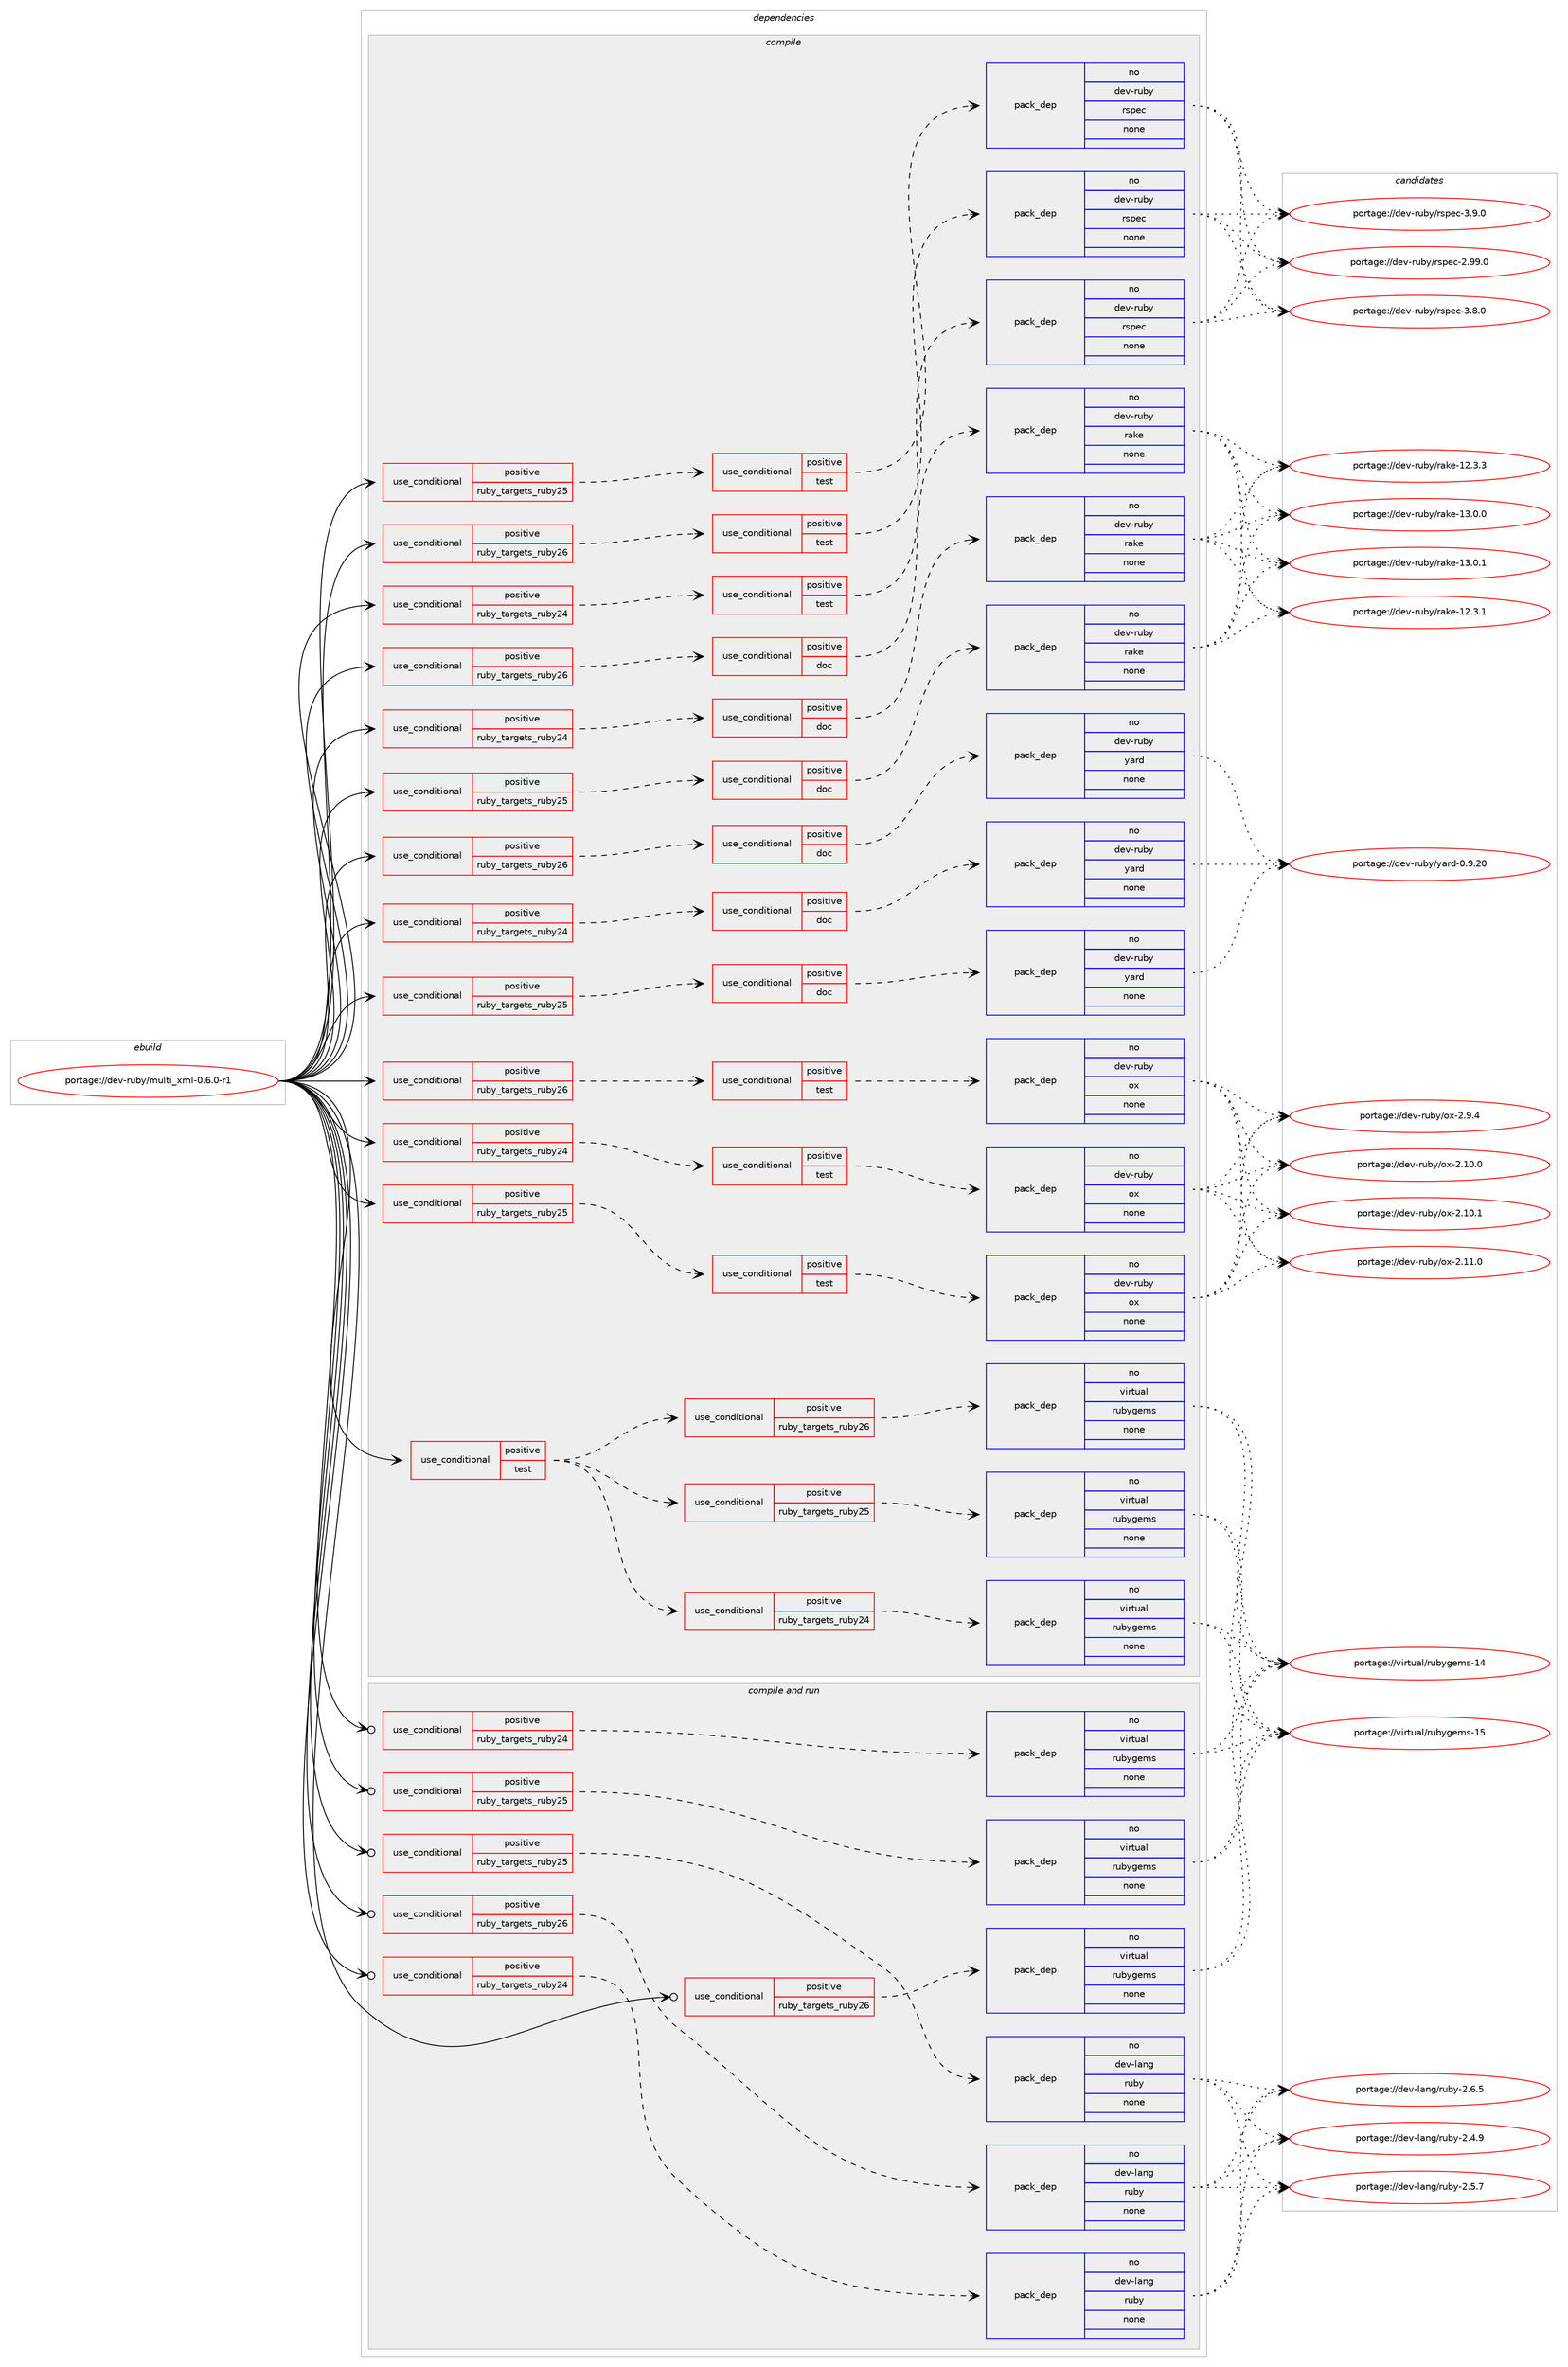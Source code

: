 digraph prolog {

# *************
# Graph options
# *************

newrank=true;
concentrate=true;
compound=true;
graph [rankdir=LR,fontname=Helvetica,fontsize=10,ranksep=1.5];#, ranksep=2.5, nodesep=0.2];
edge  [arrowhead=vee];
node  [fontname=Helvetica,fontsize=10];

# **********
# The ebuild
# **********

subgraph cluster_leftcol {
color=gray;
rank=same;
label=<<i>ebuild</i>>;
id [label="portage://dev-ruby/multi_xml-0.6.0-r1", color=red, width=4, href="../dev-ruby/multi_xml-0.6.0-r1.svg"];
}

# ****************
# The dependencies
# ****************

subgraph cluster_midcol {
color=gray;
label=<<i>dependencies</i>>;
subgraph cluster_compile {
fillcolor="#eeeeee";
style=filled;
label=<<i>compile</i>>;
subgraph cond56889 {
dependency230051 [label=<<TABLE BORDER="0" CELLBORDER="1" CELLSPACING="0" CELLPADDING="4"><TR><TD ROWSPAN="3" CELLPADDING="10">use_conditional</TD></TR><TR><TD>positive</TD></TR><TR><TD>ruby_targets_ruby24</TD></TR></TABLE>>, shape=none, color=red];
subgraph cond56890 {
dependency230052 [label=<<TABLE BORDER="0" CELLBORDER="1" CELLSPACING="0" CELLPADDING="4"><TR><TD ROWSPAN="3" CELLPADDING="10">use_conditional</TD></TR><TR><TD>positive</TD></TR><TR><TD>doc</TD></TR></TABLE>>, shape=none, color=red];
subgraph pack169650 {
dependency230053 [label=<<TABLE BORDER="0" CELLBORDER="1" CELLSPACING="0" CELLPADDING="4" WIDTH="220"><TR><TD ROWSPAN="6" CELLPADDING="30">pack_dep</TD></TR><TR><TD WIDTH="110">no</TD></TR><TR><TD>dev-ruby</TD></TR><TR><TD>rake</TD></TR><TR><TD>none</TD></TR><TR><TD></TD></TR></TABLE>>, shape=none, color=blue];
}
dependency230052:e -> dependency230053:w [weight=20,style="dashed",arrowhead="vee"];
}
dependency230051:e -> dependency230052:w [weight=20,style="dashed",arrowhead="vee"];
}
id:e -> dependency230051:w [weight=20,style="solid",arrowhead="vee"];
subgraph cond56891 {
dependency230054 [label=<<TABLE BORDER="0" CELLBORDER="1" CELLSPACING="0" CELLPADDING="4"><TR><TD ROWSPAN="3" CELLPADDING="10">use_conditional</TD></TR><TR><TD>positive</TD></TR><TR><TD>ruby_targets_ruby24</TD></TR></TABLE>>, shape=none, color=red];
subgraph cond56892 {
dependency230055 [label=<<TABLE BORDER="0" CELLBORDER="1" CELLSPACING="0" CELLPADDING="4"><TR><TD ROWSPAN="3" CELLPADDING="10">use_conditional</TD></TR><TR><TD>positive</TD></TR><TR><TD>doc</TD></TR></TABLE>>, shape=none, color=red];
subgraph pack169651 {
dependency230056 [label=<<TABLE BORDER="0" CELLBORDER="1" CELLSPACING="0" CELLPADDING="4" WIDTH="220"><TR><TD ROWSPAN="6" CELLPADDING="30">pack_dep</TD></TR><TR><TD WIDTH="110">no</TD></TR><TR><TD>dev-ruby</TD></TR><TR><TD>yard</TD></TR><TR><TD>none</TD></TR><TR><TD></TD></TR></TABLE>>, shape=none, color=blue];
}
dependency230055:e -> dependency230056:w [weight=20,style="dashed",arrowhead="vee"];
}
dependency230054:e -> dependency230055:w [weight=20,style="dashed",arrowhead="vee"];
}
id:e -> dependency230054:w [weight=20,style="solid",arrowhead="vee"];
subgraph cond56893 {
dependency230057 [label=<<TABLE BORDER="0" CELLBORDER="1" CELLSPACING="0" CELLPADDING="4"><TR><TD ROWSPAN="3" CELLPADDING="10">use_conditional</TD></TR><TR><TD>positive</TD></TR><TR><TD>ruby_targets_ruby24</TD></TR></TABLE>>, shape=none, color=red];
subgraph cond56894 {
dependency230058 [label=<<TABLE BORDER="0" CELLBORDER="1" CELLSPACING="0" CELLPADDING="4"><TR><TD ROWSPAN="3" CELLPADDING="10">use_conditional</TD></TR><TR><TD>positive</TD></TR><TR><TD>test</TD></TR></TABLE>>, shape=none, color=red];
subgraph pack169652 {
dependency230059 [label=<<TABLE BORDER="0" CELLBORDER="1" CELLSPACING="0" CELLPADDING="4" WIDTH="220"><TR><TD ROWSPAN="6" CELLPADDING="30">pack_dep</TD></TR><TR><TD WIDTH="110">no</TD></TR><TR><TD>dev-ruby</TD></TR><TR><TD>ox</TD></TR><TR><TD>none</TD></TR><TR><TD></TD></TR></TABLE>>, shape=none, color=blue];
}
dependency230058:e -> dependency230059:w [weight=20,style="dashed",arrowhead="vee"];
}
dependency230057:e -> dependency230058:w [weight=20,style="dashed",arrowhead="vee"];
}
id:e -> dependency230057:w [weight=20,style="solid",arrowhead="vee"];
subgraph cond56895 {
dependency230060 [label=<<TABLE BORDER="0" CELLBORDER="1" CELLSPACING="0" CELLPADDING="4"><TR><TD ROWSPAN="3" CELLPADDING="10">use_conditional</TD></TR><TR><TD>positive</TD></TR><TR><TD>ruby_targets_ruby24</TD></TR></TABLE>>, shape=none, color=red];
subgraph cond56896 {
dependency230061 [label=<<TABLE BORDER="0" CELLBORDER="1" CELLSPACING="0" CELLPADDING="4"><TR><TD ROWSPAN="3" CELLPADDING="10">use_conditional</TD></TR><TR><TD>positive</TD></TR><TR><TD>test</TD></TR></TABLE>>, shape=none, color=red];
subgraph pack169653 {
dependency230062 [label=<<TABLE BORDER="0" CELLBORDER="1" CELLSPACING="0" CELLPADDING="4" WIDTH="220"><TR><TD ROWSPAN="6" CELLPADDING="30">pack_dep</TD></TR><TR><TD WIDTH="110">no</TD></TR><TR><TD>dev-ruby</TD></TR><TR><TD>rspec</TD></TR><TR><TD>none</TD></TR><TR><TD></TD></TR></TABLE>>, shape=none, color=blue];
}
dependency230061:e -> dependency230062:w [weight=20,style="dashed",arrowhead="vee"];
}
dependency230060:e -> dependency230061:w [weight=20,style="dashed",arrowhead="vee"];
}
id:e -> dependency230060:w [weight=20,style="solid",arrowhead="vee"];
subgraph cond56897 {
dependency230063 [label=<<TABLE BORDER="0" CELLBORDER="1" CELLSPACING="0" CELLPADDING="4"><TR><TD ROWSPAN="3" CELLPADDING="10">use_conditional</TD></TR><TR><TD>positive</TD></TR><TR><TD>ruby_targets_ruby25</TD></TR></TABLE>>, shape=none, color=red];
subgraph cond56898 {
dependency230064 [label=<<TABLE BORDER="0" CELLBORDER="1" CELLSPACING="0" CELLPADDING="4"><TR><TD ROWSPAN="3" CELLPADDING="10">use_conditional</TD></TR><TR><TD>positive</TD></TR><TR><TD>doc</TD></TR></TABLE>>, shape=none, color=red];
subgraph pack169654 {
dependency230065 [label=<<TABLE BORDER="0" CELLBORDER="1" CELLSPACING="0" CELLPADDING="4" WIDTH="220"><TR><TD ROWSPAN="6" CELLPADDING="30">pack_dep</TD></TR><TR><TD WIDTH="110">no</TD></TR><TR><TD>dev-ruby</TD></TR><TR><TD>rake</TD></TR><TR><TD>none</TD></TR><TR><TD></TD></TR></TABLE>>, shape=none, color=blue];
}
dependency230064:e -> dependency230065:w [weight=20,style="dashed",arrowhead="vee"];
}
dependency230063:e -> dependency230064:w [weight=20,style="dashed",arrowhead="vee"];
}
id:e -> dependency230063:w [weight=20,style="solid",arrowhead="vee"];
subgraph cond56899 {
dependency230066 [label=<<TABLE BORDER="0" CELLBORDER="1" CELLSPACING="0" CELLPADDING="4"><TR><TD ROWSPAN="3" CELLPADDING="10">use_conditional</TD></TR><TR><TD>positive</TD></TR><TR><TD>ruby_targets_ruby25</TD></TR></TABLE>>, shape=none, color=red];
subgraph cond56900 {
dependency230067 [label=<<TABLE BORDER="0" CELLBORDER="1" CELLSPACING="0" CELLPADDING="4"><TR><TD ROWSPAN="3" CELLPADDING="10">use_conditional</TD></TR><TR><TD>positive</TD></TR><TR><TD>doc</TD></TR></TABLE>>, shape=none, color=red];
subgraph pack169655 {
dependency230068 [label=<<TABLE BORDER="0" CELLBORDER="1" CELLSPACING="0" CELLPADDING="4" WIDTH="220"><TR><TD ROWSPAN="6" CELLPADDING="30">pack_dep</TD></TR><TR><TD WIDTH="110">no</TD></TR><TR><TD>dev-ruby</TD></TR><TR><TD>yard</TD></TR><TR><TD>none</TD></TR><TR><TD></TD></TR></TABLE>>, shape=none, color=blue];
}
dependency230067:e -> dependency230068:w [weight=20,style="dashed",arrowhead="vee"];
}
dependency230066:e -> dependency230067:w [weight=20,style="dashed",arrowhead="vee"];
}
id:e -> dependency230066:w [weight=20,style="solid",arrowhead="vee"];
subgraph cond56901 {
dependency230069 [label=<<TABLE BORDER="0" CELLBORDER="1" CELLSPACING="0" CELLPADDING="4"><TR><TD ROWSPAN="3" CELLPADDING="10">use_conditional</TD></TR><TR><TD>positive</TD></TR><TR><TD>ruby_targets_ruby25</TD></TR></TABLE>>, shape=none, color=red];
subgraph cond56902 {
dependency230070 [label=<<TABLE BORDER="0" CELLBORDER="1" CELLSPACING="0" CELLPADDING="4"><TR><TD ROWSPAN="3" CELLPADDING="10">use_conditional</TD></TR><TR><TD>positive</TD></TR><TR><TD>test</TD></TR></TABLE>>, shape=none, color=red];
subgraph pack169656 {
dependency230071 [label=<<TABLE BORDER="0" CELLBORDER="1" CELLSPACING="0" CELLPADDING="4" WIDTH="220"><TR><TD ROWSPAN="6" CELLPADDING="30">pack_dep</TD></TR><TR><TD WIDTH="110">no</TD></TR><TR><TD>dev-ruby</TD></TR><TR><TD>ox</TD></TR><TR><TD>none</TD></TR><TR><TD></TD></TR></TABLE>>, shape=none, color=blue];
}
dependency230070:e -> dependency230071:w [weight=20,style="dashed",arrowhead="vee"];
}
dependency230069:e -> dependency230070:w [weight=20,style="dashed",arrowhead="vee"];
}
id:e -> dependency230069:w [weight=20,style="solid",arrowhead="vee"];
subgraph cond56903 {
dependency230072 [label=<<TABLE BORDER="0" CELLBORDER="1" CELLSPACING="0" CELLPADDING="4"><TR><TD ROWSPAN="3" CELLPADDING="10">use_conditional</TD></TR><TR><TD>positive</TD></TR><TR><TD>ruby_targets_ruby25</TD></TR></TABLE>>, shape=none, color=red];
subgraph cond56904 {
dependency230073 [label=<<TABLE BORDER="0" CELLBORDER="1" CELLSPACING="0" CELLPADDING="4"><TR><TD ROWSPAN="3" CELLPADDING="10">use_conditional</TD></TR><TR><TD>positive</TD></TR><TR><TD>test</TD></TR></TABLE>>, shape=none, color=red];
subgraph pack169657 {
dependency230074 [label=<<TABLE BORDER="0" CELLBORDER="1" CELLSPACING="0" CELLPADDING="4" WIDTH="220"><TR><TD ROWSPAN="6" CELLPADDING="30">pack_dep</TD></TR><TR><TD WIDTH="110">no</TD></TR><TR><TD>dev-ruby</TD></TR><TR><TD>rspec</TD></TR><TR><TD>none</TD></TR><TR><TD></TD></TR></TABLE>>, shape=none, color=blue];
}
dependency230073:e -> dependency230074:w [weight=20,style="dashed",arrowhead="vee"];
}
dependency230072:e -> dependency230073:w [weight=20,style="dashed",arrowhead="vee"];
}
id:e -> dependency230072:w [weight=20,style="solid",arrowhead="vee"];
subgraph cond56905 {
dependency230075 [label=<<TABLE BORDER="0" CELLBORDER="1" CELLSPACING="0" CELLPADDING="4"><TR><TD ROWSPAN="3" CELLPADDING="10">use_conditional</TD></TR><TR><TD>positive</TD></TR><TR><TD>ruby_targets_ruby26</TD></TR></TABLE>>, shape=none, color=red];
subgraph cond56906 {
dependency230076 [label=<<TABLE BORDER="0" CELLBORDER="1" CELLSPACING="0" CELLPADDING="4"><TR><TD ROWSPAN="3" CELLPADDING="10">use_conditional</TD></TR><TR><TD>positive</TD></TR><TR><TD>doc</TD></TR></TABLE>>, shape=none, color=red];
subgraph pack169658 {
dependency230077 [label=<<TABLE BORDER="0" CELLBORDER="1" CELLSPACING="0" CELLPADDING="4" WIDTH="220"><TR><TD ROWSPAN="6" CELLPADDING="30">pack_dep</TD></TR><TR><TD WIDTH="110">no</TD></TR><TR><TD>dev-ruby</TD></TR><TR><TD>rake</TD></TR><TR><TD>none</TD></TR><TR><TD></TD></TR></TABLE>>, shape=none, color=blue];
}
dependency230076:e -> dependency230077:w [weight=20,style="dashed",arrowhead="vee"];
}
dependency230075:e -> dependency230076:w [weight=20,style="dashed",arrowhead="vee"];
}
id:e -> dependency230075:w [weight=20,style="solid",arrowhead="vee"];
subgraph cond56907 {
dependency230078 [label=<<TABLE BORDER="0" CELLBORDER="1" CELLSPACING="0" CELLPADDING="4"><TR><TD ROWSPAN="3" CELLPADDING="10">use_conditional</TD></TR><TR><TD>positive</TD></TR><TR><TD>ruby_targets_ruby26</TD></TR></TABLE>>, shape=none, color=red];
subgraph cond56908 {
dependency230079 [label=<<TABLE BORDER="0" CELLBORDER="1" CELLSPACING="0" CELLPADDING="4"><TR><TD ROWSPAN="3" CELLPADDING="10">use_conditional</TD></TR><TR><TD>positive</TD></TR><TR><TD>doc</TD></TR></TABLE>>, shape=none, color=red];
subgraph pack169659 {
dependency230080 [label=<<TABLE BORDER="0" CELLBORDER="1" CELLSPACING="0" CELLPADDING="4" WIDTH="220"><TR><TD ROWSPAN="6" CELLPADDING="30">pack_dep</TD></TR><TR><TD WIDTH="110">no</TD></TR><TR><TD>dev-ruby</TD></TR><TR><TD>yard</TD></TR><TR><TD>none</TD></TR><TR><TD></TD></TR></TABLE>>, shape=none, color=blue];
}
dependency230079:e -> dependency230080:w [weight=20,style="dashed",arrowhead="vee"];
}
dependency230078:e -> dependency230079:w [weight=20,style="dashed",arrowhead="vee"];
}
id:e -> dependency230078:w [weight=20,style="solid",arrowhead="vee"];
subgraph cond56909 {
dependency230081 [label=<<TABLE BORDER="0" CELLBORDER="1" CELLSPACING="0" CELLPADDING="4"><TR><TD ROWSPAN="3" CELLPADDING="10">use_conditional</TD></TR><TR><TD>positive</TD></TR><TR><TD>ruby_targets_ruby26</TD></TR></TABLE>>, shape=none, color=red];
subgraph cond56910 {
dependency230082 [label=<<TABLE BORDER="0" CELLBORDER="1" CELLSPACING="0" CELLPADDING="4"><TR><TD ROWSPAN="3" CELLPADDING="10">use_conditional</TD></TR><TR><TD>positive</TD></TR><TR><TD>test</TD></TR></TABLE>>, shape=none, color=red];
subgraph pack169660 {
dependency230083 [label=<<TABLE BORDER="0" CELLBORDER="1" CELLSPACING="0" CELLPADDING="4" WIDTH="220"><TR><TD ROWSPAN="6" CELLPADDING="30">pack_dep</TD></TR><TR><TD WIDTH="110">no</TD></TR><TR><TD>dev-ruby</TD></TR><TR><TD>ox</TD></TR><TR><TD>none</TD></TR><TR><TD></TD></TR></TABLE>>, shape=none, color=blue];
}
dependency230082:e -> dependency230083:w [weight=20,style="dashed",arrowhead="vee"];
}
dependency230081:e -> dependency230082:w [weight=20,style="dashed",arrowhead="vee"];
}
id:e -> dependency230081:w [weight=20,style="solid",arrowhead="vee"];
subgraph cond56911 {
dependency230084 [label=<<TABLE BORDER="0" CELLBORDER="1" CELLSPACING="0" CELLPADDING="4"><TR><TD ROWSPAN="3" CELLPADDING="10">use_conditional</TD></TR><TR><TD>positive</TD></TR><TR><TD>ruby_targets_ruby26</TD></TR></TABLE>>, shape=none, color=red];
subgraph cond56912 {
dependency230085 [label=<<TABLE BORDER="0" CELLBORDER="1" CELLSPACING="0" CELLPADDING="4"><TR><TD ROWSPAN="3" CELLPADDING="10">use_conditional</TD></TR><TR><TD>positive</TD></TR><TR><TD>test</TD></TR></TABLE>>, shape=none, color=red];
subgraph pack169661 {
dependency230086 [label=<<TABLE BORDER="0" CELLBORDER="1" CELLSPACING="0" CELLPADDING="4" WIDTH="220"><TR><TD ROWSPAN="6" CELLPADDING="30">pack_dep</TD></TR><TR><TD WIDTH="110">no</TD></TR><TR><TD>dev-ruby</TD></TR><TR><TD>rspec</TD></TR><TR><TD>none</TD></TR><TR><TD></TD></TR></TABLE>>, shape=none, color=blue];
}
dependency230085:e -> dependency230086:w [weight=20,style="dashed",arrowhead="vee"];
}
dependency230084:e -> dependency230085:w [weight=20,style="dashed",arrowhead="vee"];
}
id:e -> dependency230084:w [weight=20,style="solid",arrowhead="vee"];
subgraph cond56913 {
dependency230087 [label=<<TABLE BORDER="0" CELLBORDER="1" CELLSPACING="0" CELLPADDING="4"><TR><TD ROWSPAN="3" CELLPADDING="10">use_conditional</TD></TR><TR><TD>positive</TD></TR><TR><TD>test</TD></TR></TABLE>>, shape=none, color=red];
subgraph cond56914 {
dependency230088 [label=<<TABLE BORDER="0" CELLBORDER="1" CELLSPACING="0" CELLPADDING="4"><TR><TD ROWSPAN="3" CELLPADDING="10">use_conditional</TD></TR><TR><TD>positive</TD></TR><TR><TD>ruby_targets_ruby24</TD></TR></TABLE>>, shape=none, color=red];
subgraph pack169662 {
dependency230089 [label=<<TABLE BORDER="0" CELLBORDER="1" CELLSPACING="0" CELLPADDING="4" WIDTH="220"><TR><TD ROWSPAN="6" CELLPADDING="30">pack_dep</TD></TR><TR><TD WIDTH="110">no</TD></TR><TR><TD>virtual</TD></TR><TR><TD>rubygems</TD></TR><TR><TD>none</TD></TR><TR><TD></TD></TR></TABLE>>, shape=none, color=blue];
}
dependency230088:e -> dependency230089:w [weight=20,style="dashed",arrowhead="vee"];
}
dependency230087:e -> dependency230088:w [weight=20,style="dashed",arrowhead="vee"];
subgraph cond56915 {
dependency230090 [label=<<TABLE BORDER="0" CELLBORDER="1" CELLSPACING="0" CELLPADDING="4"><TR><TD ROWSPAN="3" CELLPADDING="10">use_conditional</TD></TR><TR><TD>positive</TD></TR><TR><TD>ruby_targets_ruby25</TD></TR></TABLE>>, shape=none, color=red];
subgraph pack169663 {
dependency230091 [label=<<TABLE BORDER="0" CELLBORDER="1" CELLSPACING="0" CELLPADDING="4" WIDTH="220"><TR><TD ROWSPAN="6" CELLPADDING="30">pack_dep</TD></TR><TR><TD WIDTH="110">no</TD></TR><TR><TD>virtual</TD></TR><TR><TD>rubygems</TD></TR><TR><TD>none</TD></TR><TR><TD></TD></TR></TABLE>>, shape=none, color=blue];
}
dependency230090:e -> dependency230091:w [weight=20,style="dashed",arrowhead="vee"];
}
dependency230087:e -> dependency230090:w [weight=20,style="dashed",arrowhead="vee"];
subgraph cond56916 {
dependency230092 [label=<<TABLE BORDER="0" CELLBORDER="1" CELLSPACING="0" CELLPADDING="4"><TR><TD ROWSPAN="3" CELLPADDING="10">use_conditional</TD></TR><TR><TD>positive</TD></TR><TR><TD>ruby_targets_ruby26</TD></TR></TABLE>>, shape=none, color=red];
subgraph pack169664 {
dependency230093 [label=<<TABLE BORDER="0" CELLBORDER="1" CELLSPACING="0" CELLPADDING="4" WIDTH="220"><TR><TD ROWSPAN="6" CELLPADDING="30">pack_dep</TD></TR><TR><TD WIDTH="110">no</TD></TR><TR><TD>virtual</TD></TR><TR><TD>rubygems</TD></TR><TR><TD>none</TD></TR><TR><TD></TD></TR></TABLE>>, shape=none, color=blue];
}
dependency230092:e -> dependency230093:w [weight=20,style="dashed",arrowhead="vee"];
}
dependency230087:e -> dependency230092:w [weight=20,style="dashed",arrowhead="vee"];
}
id:e -> dependency230087:w [weight=20,style="solid",arrowhead="vee"];
}
subgraph cluster_compileandrun {
fillcolor="#eeeeee";
style=filled;
label=<<i>compile and run</i>>;
subgraph cond56917 {
dependency230094 [label=<<TABLE BORDER="0" CELLBORDER="1" CELLSPACING="0" CELLPADDING="4"><TR><TD ROWSPAN="3" CELLPADDING="10">use_conditional</TD></TR><TR><TD>positive</TD></TR><TR><TD>ruby_targets_ruby24</TD></TR></TABLE>>, shape=none, color=red];
subgraph pack169665 {
dependency230095 [label=<<TABLE BORDER="0" CELLBORDER="1" CELLSPACING="0" CELLPADDING="4" WIDTH="220"><TR><TD ROWSPAN="6" CELLPADDING="30">pack_dep</TD></TR><TR><TD WIDTH="110">no</TD></TR><TR><TD>dev-lang</TD></TR><TR><TD>ruby</TD></TR><TR><TD>none</TD></TR><TR><TD></TD></TR></TABLE>>, shape=none, color=blue];
}
dependency230094:e -> dependency230095:w [weight=20,style="dashed",arrowhead="vee"];
}
id:e -> dependency230094:w [weight=20,style="solid",arrowhead="odotvee"];
subgraph cond56918 {
dependency230096 [label=<<TABLE BORDER="0" CELLBORDER="1" CELLSPACING="0" CELLPADDING="4"><TR><TD ROWSPAN="3" CELLPADDING="10">use_conditional</TD></TR><TR><TD>positive</TD></TR><TR><TD>ruby_targets_ruby24</TD></TR></TABLE>>, shape=none, color=red];
subgraph pack169666 {
dependency230097 [label=<<TABLE BORDER="0" CELLBORDER="1" CELLSPACING="0" CELLPADDING="4" WIDTH="220"><TR><TD ROWSPAN="6" CELLPADDING="30">pack_dep</TD></TR><TR><TD WIDTH="110">no</TD></TR><TR><TD>virtual</TD></TR><TR><TD>rubygems</TD></TR><TR><TD>none</TD></TR><TR><TD></TD></TR></TABLE>>, shape=none, color=blue];
}
dependency230096:e -> dependency230097:w [weight=20,style="dashed",arrowhead="vee"];
}
id:e -> dependency230096:w [weight=20,style="solid",arrowhead="odotvee"];
subgraph cond56919 {
dependency230098 [label=<<TABLE BORDER="0" CELLBORDER="1" CELLSPACING="0" CELLPADDING="4"><TR><TD ROWSPAN="3" CELLPADDING="10">use_conditional</TD></TR><TR><TD>positive</TD></TR><TR><TD>ruby_targets_ruby25</TD></TR></TABLE>>, shape=none, color=red];
subgraph pack169667 {
dependency230099 [label=<<TABLE BORDER="0" CELLBORDER="1" CELLSPACING="0" CELLPADDING="4" WIDTH="220"><TR><TD ROWSPAN="6" CELLPADDING="30">pack_dep</TD></TR><TR><TD WIDTH="110">no</TD></TR><TR><TD>dev-lang</TD></TR><TR><TD>ruby</TD></TR><TR><TD>none</TD></TR><TR><TD></TD></TR></TABLE>>, shape=none, color=blue];
}
dependency230098:e -> dependency230099:w [weight=20,style="dashed",arrowhead="vee"];
}
id:e -> dependency230098:w [weight=20,style="solid",arrowhead="odotvee"];
subgraph cond56920 {
dependency230100 [label=<<TABLE BORDER="0" CELLBORDER="1" CELLSPACING="0" CELLPADDING="4"><TR><TD ROWSPAN="3" CELLPADDING="10">use_conditional</TD></TR><TR><TD>positive</TD></TR><TR><TD>ruby_targets_ruby25</TD></TR></TABLE>>, shape=none, color=red];
subgraph pack169668 {
dependency230101 [label=<<TABLE BORDER="0" CELLBORDER="1" CELLSPACING="0" CELLPADDING="4" WIDTH="220"><TR><TD ROWSPAN="6" CELLPADDING="30">pack_dep</TD></TR><TR><TD WIDTH="110">no</TD></TR><TR><TD>virtual</TD></TR><TR><TD>rubygems</TD></TR><TR><TD>none</TD></TR><TR><TD></TD></TR></TABLE>>, shape=none, color=blue];
}
dependency230100:e -> dependency230101:w [weight=20,style="dashed",arrowhead="vee"];
}
id:e -> dependency230100:w [weight=20,style="solid",arrowhead="odotvee"];
subgraph cond56921 {
dependency230102 [label=<<TABLE BORDER="0" CELLBORDER="1" CELLSPACING="0" CELLPADDING="4"><TR><TD ROWSPAN="3" CELLPADDING="10">use_conditional</TD></TR><TR><TD>positive</TD></TR><TR><TD>ruby_targets_ruby26</TD></TR></TABLE>>, shape=none, color=red];
subgraph pack169669 {
dependency230103 [label=<<TABLE BORDER="0" CELLBORDER="1" CELLSPACING="0" CELLPADDING="4" WIDTH="220"><TR><TD ROWSPAN="6" CELLPADDING="30">pack_dep</TD></TR><TR><TD WIDTH="110">no</TD></TR><TR><TD>dev-lang</TD></TR><TR><TD>ruby</TD></TR><TR><TD>none</TD></TR><TR><TD></TD></TR></TABLE>>, shape=none, color=blue];
}
dependency230102:e -> dependency230103:w [weight=20,style="dashed",arrowhead="vee"];
}
id:e -> dependency230102:w [weight=20,style="solid",arrowhead="odotvee"];
subgraph cond56922 {
dependency230104 [label=<<TABLE BORDER="0" CELLBORDER="1" CELLSPACING="0" CELLPADDING="4"><TR><TD ROWSPAN="3" CELLPADDING="10">use_conditional</TD></TR><TR><TD>positive</TD></TR><TR><TD>ruby_targets_ruby26</TD></TR></TABLE>>, shape=none, color=red];
subgraph pack169670 {
dependency230105 [label=<<TABLE BORDER="0" CELLBORDER="1" CELLSPACING="0" CELLPADDING="4" WIDTH="220"><TR><TD ROWSPAN="6" CELLPADDING="30">pack_dep</TD></TR><TR><TD WIDTH="110">no</TD></TR><TR><TD>virtual</TD></TR><TR><TD>rubygems</TD></TR><TR><TD>none</TD></TR><TR><TD></TD></TR></TABLE>>, shape=none, color=blue];
}
dependency230104:e -> dependency230105:w [weight=20,style="dashed",arrowhead="vee"];
}
id:e -> dependency230104:w [weight=20,style="solid",arrowhead="odotvee"];
}
subgraph cluster_run {
fillcolor="#eeeeee";
style=filled;
label=<<i>run</i>>;
}
}

# **************
# The candidates
# **************

subgraph cluster_choices {
rank=same;
color=gray;
label=<<i>candidates</i>>;

subgraph choice169650 {
color=black;
nodesep=1;
choiceportage1001011184511411798121471149710710145495046514649 [label="portage://dev-ruby/rake-12.3.1", color=red, width=4,href="../dev-ruby/rake-12.3.1.svg"];
choiceportage1001011184511411798121471149710710145495046514651 [label="portage://dev-ruby/rake-12.3.3", color=red, width=4,href="../dev-ruby/rake-12.3.3.svg"];
choiceportage1001011184511411798121471149710710145495146484648 [label="portage://dev-ruby/rake-13.0.0", color=red, width=4,href="../dev-ruby/rake-13.0.0.svg"];
choiceportage1001011184511411798121471149710710145495146484649 [label="portage://dev-ruby/rake-13.0.1", color=red, width=4,href="../dev-ruby/rake-13.0.1.svg"];
dependency230053:e -> choiceportage1001011184511411798121471149710710145495046514649:w [style=dotted,weight="100"];
dependency230053:e -> choiceportage1001011184511411798121471149710710145495046514651:w [style=dotted,weight="100"];
dependency230053:e -> choiceportage1001011184511411798121471149710710145495146484648:w [style=dotted,weight="100"];
dependency230053:e -> choiceportage1001011184511411798121471149710710145495146484649:w [style=dotted,weight="100"];
}
subgraph choice169651 {
color=black;
nodesep=1;
choiceportage1001011184511411798121471219711410045484657465048 [label="portage://dev-ruby/yard-0.9.20", color=red, width=4,href="../dev-ruby/yard-0.9.20.svg"];
dependency230056:e -> choiceportage1001011184511411798121471219711410045484657465048:w [style=dotted,weight="100"];
}
subgraph choice169652 {
color=black;
nodesep=1;
choiceportage10010111845114117981214711112045504649484648 [label="portage://dev-ruby/ox-2.10.0", color=red, width=4,href="../dev-ruby/ox-2.10.0.svg"];
choiceportage10010111845114117981214711112045504649484649 [label="portage://dev-ruby/ox-2.10.1", color=red, width=4,href="../dev-ruby/ox-2.10.1.svg"];
choiceportage10010111845114117981214711112045504649494648 [label="portage://dev-ruby/ox-2.11.0", color=red, width=4,href="../dev-ruby/ox-2.11.0.svg"];
choiceportage100101118451141179812147111120455046574652 [label="portage://dev-ruby/ox-2.9.4", color=red, width=4,href="../dev-ruby/ox-2.9.4.svg"];
dependency230059:e -> choiceportage10010111845114117981214711112045504649484648:w [style=dotted,weight="100"];
dependency230059:e -> choiceportage10010111845114117981214711112045504649484649:w [style=dotted,weight="100"];
dependency230059:e -> choiceportage10010111845114117981214711112045504649494648:w [style=dotted,weight="100"];
dependency230059:e -> choiceportage100101118451141179812147111120455046574652:w [style=dotted,weight="100"];
}
subgraph choice169653 {
color=black;
nodesep=1;
choiceportage1001011184511411798121471141151121019945504657574648 [label="portage://dev-ruby/rspec-2.99.0", color=red, width=4,href="../dev-ruby/rspec-2.99.0.svg"];
choiceportage10010111845114117981214711411511210199455146564648 [label="portage://dev-ruby/rspec-3.8.0", color=red, width=4,href="../dev-ruby/rspec-3.8.0.svg"];
choiceportage10010111845114117981214711411511210199455146574648 [label="portage://dev-ruby/rspec-3.9.0", color=red, width=4,href="../dev-ruby/rspec-3.9.0.svg"];
dependency230062:e -> choiceportage1001011184511411798121471141151121019945504657574648:w [style=dotted,weight="100"];
dependency230062:e -> choiceportage10010111845114117981214711411511210199455146564648:w [style=dotted,weight="100"];
dependency230062:e -> choiceportage10010111845114117981214711411511210199455146574648:w [style=dotted,weight="100"];
}
subgraph choice169654 {
color=black;
nodesep=1;
choiceportage1001011184511411798121471149710710145495046514649 [label="portage://dev-ruby/rake-12.3.1", color=red, width=4,href="../dev-ruby/rake-12.3.1.svg"];
choiceportage1001011184511411798121471149710710145495046514651 [label="portage://dev-ruby/rake-12.3.3", color=red, width=4,href="../dev-ruby/rake-12.3.3.svg"];
choiceportage1001011184511411798121471149710710145495146484648 [label="portage://dev-ruby/rake-13.0.0", color=red, width=4,href="../dev-ruby/rake-13.0.0.svg"];
choiceportage1001011184511411798121471149710710145495146484649 [label="portage://dev-ruby/rake-13.0.1", color=red, width=4,href="../dev-ruby/rake-13.0.1.svg"];
dependency230065:e -> choiceportage1001011184511411798121471149710710145495046514649:w [style=dotted,weight="100"];
dependency230065:e -> choiceportage1001011184511411798121471149710710145495046514651:w [style=dotted,weight="100"];
dependency230065:e -> choiceportage1001011184511411798121471149710710145495146484648:w [style=dotted,weight="100"];
dependency230065:e -> choiceportage1001011184511411798121471149710710145495146484649:w [style=dotted,weight="100"];
}
subgraph choice169655 {
color=black;
nodesep=1;
choiceportage1001011184511411798121471219711410045484657465048 [label="portage://dev-ruby/yard-0.9.20", color=red, width=4,href="../dev-ruby/yard-0.9.20.svg"];
dependency230068:e -> choiceportage1001011184511411798121471219711410045484657465048:w [style=dotted,weight="100"];
}
subgraph choice169656 {
color=black;
nodesep=1;
choiceportage10010111845114117981214711112045504649484648 [label="portage://dev-ruby/ox-2.10.0", color=red, width=4,href="../dev-ruby/ox-2.10.0.svg"];
choiceportage10010111845114117981214711112045504649484649 [label="portage://dev-ruby/ox-2.10.1", color=red, width=4,href="../dev-ruby/ox-2.10.1.svg"];
choiceportage10010111845114117981214711112045504649494648 [label="portage://dev-ruby/ox-2.11.0", color=red, width=4,href="../dev-ruby/ox-2.11.0.svg"];
choiceportage100101118451141179812147111120455046574652 [label="portage://dev-ruby/ox-2.9.4", color=red, width=4,href="../dev-ruby/ox-2.9.4.svg"];
dependency230071:e -> choiceportage10010111845114117981214711112045504649484648:w [style=dotted,weight="100"];
dependency230071:e -> choiceportage10010111845114117981214711112045504649484649:w [style=dotted,weight="100"];
dependency230071:e -> choiceportage10010111845114117981214711112045504649494648:w [style=dotted,weight="100"];
dependency230071:e -> choiceportage100101118451141179812147111120455046574652:w [style=dotted,weight="100"];
}
subgraph choice169657 {
color=black;
nodesep=1;
choiceportage1001011184511411798121471141151121019945504657574648 [label="portage://dev-ruby/rspec-2.99.0", color=red, width=4,href="../dev-ruby/rspec-2.99.0.svg"];
choiceportage10010111845114117981214711411511210199455146564648 [label="portage://dev-ruby/rspec-3.8.0", color=red, width=4,href="../dev-ruby/rspec-3.8.0.svg"];
choiceportage10010111845114117981214711411511210199455146574648 [label="portage://dev-ruby/rspec-3.9.0", color=red, width=4,href="../dev-ruby/rspec-3.9.0.svg"];
dependency230074:e -> choiceportage1001011184511411798121471141151121019945504657574648:w [style=dotted,weight="100"];
dependency230074:e -> choiceportage10010111845114117981214711411511210199455146564648:w [style=dotted,weight="100"];
dependency230074:e -> choiceportage10010111845114117981214711411511210199455146574648:w [style=dotted,weight="100"];
}
subgraph choice169658 {
color=black;
nodesep=1;
choiceportage1001011184511411798121471149710710145495046514649 [label="portage://dev-ruby/rake-12.3.1", color=red, width=4,href="../dev-ruby/rake-12.3.1.svg"];
choiceportage1001011184511411798121471149710710145495046514651 [label="portage://dev-ruby/rake-12.3.3", color=red, width=4,href="../dev-ruby/rake-12.3.3.svg"];
choiceportage1001011184511411798121471149710710145495146484648 [label="portage://dev-ruby/rake-13.0.0", color=red, width=4,href="../dev-ruby/rake-13.0.0.svg"];
choiceportage1001011184511411798121471149710710145495146484649 [label="portage://dev-ruby/rake-13.0.1", color=red, width=4,href="../dev-ruby/rake-13.0.1.svg"];
dependency230077:e -> choiceportage1001011184511411798121471149710710145495046514649:w [style=dotted,weight="100"];
dependency230077:e -> choiceportage1001011184511411798121471149710710145495046514651:w [style=dotted,weight="100"];
dependency230077:e -> choiceportage1001011184511411798121471149710710145495146484648:w [style=dotted,weight="100"];
dependency230077:e -> choiceportage1001011184511411798121471149710710145495146484649:w [style=dotted,weight="100"];
}
subgraph choice169659 {
color=black;
nodesep=1;
choiceportage1001011184511411798121471219711410045484657465048 [label="portage://dev-ruby/yard-0.9.20", color=red, width=4,href="../dev-ruby/yard-0.9.20.svg"];
dependency230080:e -> choiceportage1001011184511411798121471219711410045484657465048:w [style=dotted,weight="100"];
}
subgraph choice169660 {
color=black;
nodesep=1;
choiceportage10010111845114117981214711112045504649484648 [label="portage://dev-ruby/ox-2.10.0", color=red, width=4,href="../dev-ruby/ox-2.10.0.svg"];
choiceportage10010111845114117981214711112045504649484649 [label="portage://dev-ruby/ox-2.10.1", color=red, width=4,href="../dev-ruby/ox-2.10.1.svg"];
choiceportage10010111845114117981214711112045504649494648 [label="portage://dev-ruby/ox-2.11.0", color=red, width=4,href="../dev-ruby/ox-2.11.0.svg"];
choiceportage100101118451141179812147111120455046574652 [label="portage://dev-ruby/ox-2.9.4", color=red, width=4,href="../dev-ruby/ox-2.9.4.svg"];
dependency230083:e -> choiceportage10010111845114117981214711112045504649484648:w [style=dotted,weight="100"];
dependency230083:e -> choiceportage10010111845114117981214711112045504649484649:w [style=dotted,weight="100"];
dependency230083:e -> choiceportage10010111845114117981214711112045504649494648:w [style=dotted,weight="100"];
dependency230083:e -> choiceportage100101118451141179812147111120455046574652:w [style=dotted,weight="100"];
}
subgraph choice169661 {
color=black;
nodesep=1;
choiceportage1001011184511411798121471141151121019945504657574648 [label="portage://dev-ruby/rspec-2.99.0", color=red, width=4,href="../dev-ruby/rspec-2.99.0.svg"];
choiceportage10010111845114117981214711411511210199455146564648 [label="portage://dev-ruby/rspec-3.8.0", color=red, width=4,href="../dev-ruby/rspec-3.8.0.svg"];
choiceportage10010111845114117981214711411511210199455146574648 [label="portage://dev-ruby/rspec-3.9.0", color=red, width=4,href="../dev-ruby/rspec-3.9.0.svg"];
dependency230086:e -> choiceportage1001011184511411798121471141151121019945504657574648:w [style=dotted,weight="100"];
dependency230086:e -> choiceportage10010111845114117981214711411511210199455146564648:w [style=dotted,weight="100"];
dependency230086:e -> choiceportage10010111845114117981214711411511210199455146574648:w [style=dotted,weight="100"];
}
subgraph choice169662 {
color=black;
nodesep=1;
choiceportage118105114116117971084711411798121103101109115454952 [label="portage://virtual/rubygems-14", color=red, width=4,href="../virtual/rubygems-14.svg"];
choiceportage118105114116117971084711411798121103101109115454953 [label="portage://virtual/rubygems-15", color=red, width=4,href="../virtual/rubygems-15.svg"];
dependency230089:e -> choiceportage118105114116117971084711411798121103101109115454952:w [style=dotted,weight="100"];
dependency230089:e -> choiceportage118105114116117971084711411798121103101109115454953:w [style=dotted,weight="100"];
}
subgraph choice169663 {
color=black;
nodesep=1;
choiceportage118105114116117971084711411798121103101109115454952 [label="portage://virtual/rubygems-14", color=red, width=4,href="../virtual/rubygems-14.svg"];
choiceportage118105114116117971084711411798121103101109115454953 [label="portage://virtual/rubygems-15", color=red, width=4,href="../virtual/rubygems-15.svg"];
dependency230091:e -> choiceportage118105114116117971084711411798121103101109115454952:w [style=dotted,weight="100"];
dependency230091:e -> choiceportage118105114116117971084711411798121103101109115454953:w [style=dotted,weight="100"];
}
subgraph choice169664 {
color=black;
nodesep=1;
choiceportage118105114116117971084711411798121103101109115454952 [label="portage://virtual/rubygems-14", color=red, width=4,href="../virtual/rubygems-14.svg"];
choiceportage118105114116117971084711411798121103101109115454953 [label="portage://virtual/rubygems-15", color=red, width=4,href="../virtual/rubygems-15.svg"];
dependency230093:e -> choiceportage118105114116117971084711411798121103101109115454952:w [style=dotted,weight="100"];
dependency230093:e -> choiceportage118105114116117971084711411798121103101109115454953:w [style=dotted,weight="100"];
}
subgraph choice169665 {
color=black;
nodesep=1;
choiceportage10010111845108971101034711411798121455046524657 [label="portage://dev-lang/ruby-2.4.9", color=red, width=4,href="../dev-lang/ruby-2.4.9.svg"];
choiceportage10010111845108971101034711411798121455046534655 [label="portage://dev-lang/ruby-2.5.7", color=red, width=4,href="../dev-lang/ruby-2.5.7.svg"];
choiceportage10010111845108971101034711411798121455046544653 [label="portage://dev-lang/ruby-2.6.5", color=red, width=4,href="../dev-lang/ruby-2.6.5.svg"];
dependency230095:e -> choiceportage10010111845108971101034711411798121455046524657:w [style=dotted,weight="100"];
dependency230095:e -> choiceportage10010111845108971101034711411798121455046534655:w [style=dotted,weight="100"];
dependency230095:e -> choiceportage10010111845108971101034711411798121455046544653:w [style=dotted,weight="100"];
}
subgraph choice169666 {
color=black;
nodesep=1;
choiceportage118105114116117971084711411798121103101109115454952 [label="portage://virtual/rubygems-14", color=red, width=4,href="../virtual/rubygems-14.svg"];
choiceportage118105114116117971084711411798121103101109115454953 [label="portage://virtual/rubygems-15", color=red, width=4,href="../virtual/rubygems-15.svg"];
dependency230097:e -> choiceportage118105114116117971084711411798121103101109115454952:w [style=dotted,weight="100"];
dependency230097:e -> choiceportage118105114116117971084711411798121103101109115454953:w [style=dotted,weight="100"];
}
subgraph choice169667 {
color=black;
nodesep=1;
choiceportage10010111845108971101034711411798121455046524657 [label="portage://dev-lang/ruby-2.4.9", color=red, width=4,href="../dev-lang/ruby-2.4.9.svg"];
choiceportage10010111845108971101034711411798121455046534655 [label="portage://dev-lang/ruby-2.5.7", color=red, width=4,href="../dev-lang/ruby-2.5.7.svg"];
choiceportage10010111845108971101034711411798121455046544653 [label="portage://dev-lang/ruby-2.6.5", color=red, width=4,href="../dev-lang/ruby-2.6.5.svg"];
dependency230099:e -> choiceportage10010111845108971101034711411798121455046524657:w [style=dotted,weight="100"];
dependency230099:e -> choiceportage10010111845108971101034711411798121455046534655:w [style=dotted,weight="100"];
dependency230099:e -> choiceportage10010111845108971101034711411798121455046544653:w [style=dotted,weight="100"];
}
subgraph choice169668 {
color=black;
nodesep=1;
choiceportage118105114116117971084711411798121103101109115454952 [label="portage://virtual/rubygems-14", color=red, width=4,href="../virtual/rubygems-14.svg"];
choiceportage118105114116117971084711411798121103101109115454953 [label="portage://virtual/rubygems-15", color=red, width=4,href="../virtual/rubygems-15.svg"];
dependency230101:e -> choiceportage118105114116117971084711411798121103101109115454952:w [style=dotted,weight="100"];
dependency230101:e -> choiceportage118105114116117971084711411798121103101109115454953:w [style=dotted,weight="100"];
}
subgraph choice169669 {
color=black;
nodesep=1;
choiceportage10010111845108971101034711411798121455046524657 [label="portage://dev-lang/ruby-2.4.9", color=red, width=4,href="../dev-lang/ruby-2.4.9.svg"];
choiceportage10010111845108971101034711411798121455046534655 [label="portage://dev-lang/ruby-2.5.7", color=red, width=4,href="../dev-lang/ruby-2.5.7.svg"];
choiceportage10010111845108971101034711411798121455046544653 [label="portage://dev-lang/ruby-2.6.5", color=red, width=4,href="../dev-lang/ruby-2.6.5.svg"];
dependency230103:e -> choiceportage10010111845108971101034711411798121455046524657:w [style=dotted,weight="100"];
dependency230103:e -> choiceportage10010111845108971101034711411798121455046534655:w [style=dotted,weight="100"];
dependency230103:e -> choiceportage10010111845108971101034711411798121455046544653:w [style=dotted,weight="100"];
}
subgraph choice169670 {
color=black;
nodesep=1;
choiceportage118105114116117971084711411798121103101109115454952 [label="portage://virtual/rubygems-14", color=red, width=4,href="../virtual/rubygems-14.svg"];
choiceportage118105114116117971084711411798121103101109115454953 [label="portage://virtual/rubygems-15", color=red, width=4,href="../virtual/rubygems-15.svg"];
dependency230105:e -> choiceportage118105114116117971084711411798121103101109115454952:w [style=dotted,weight="100"];
dependency230105:e -> choiceportage118105114116117971084711411798121103101109115454953:w [style=dotted,weight="100"];
}
}

}
